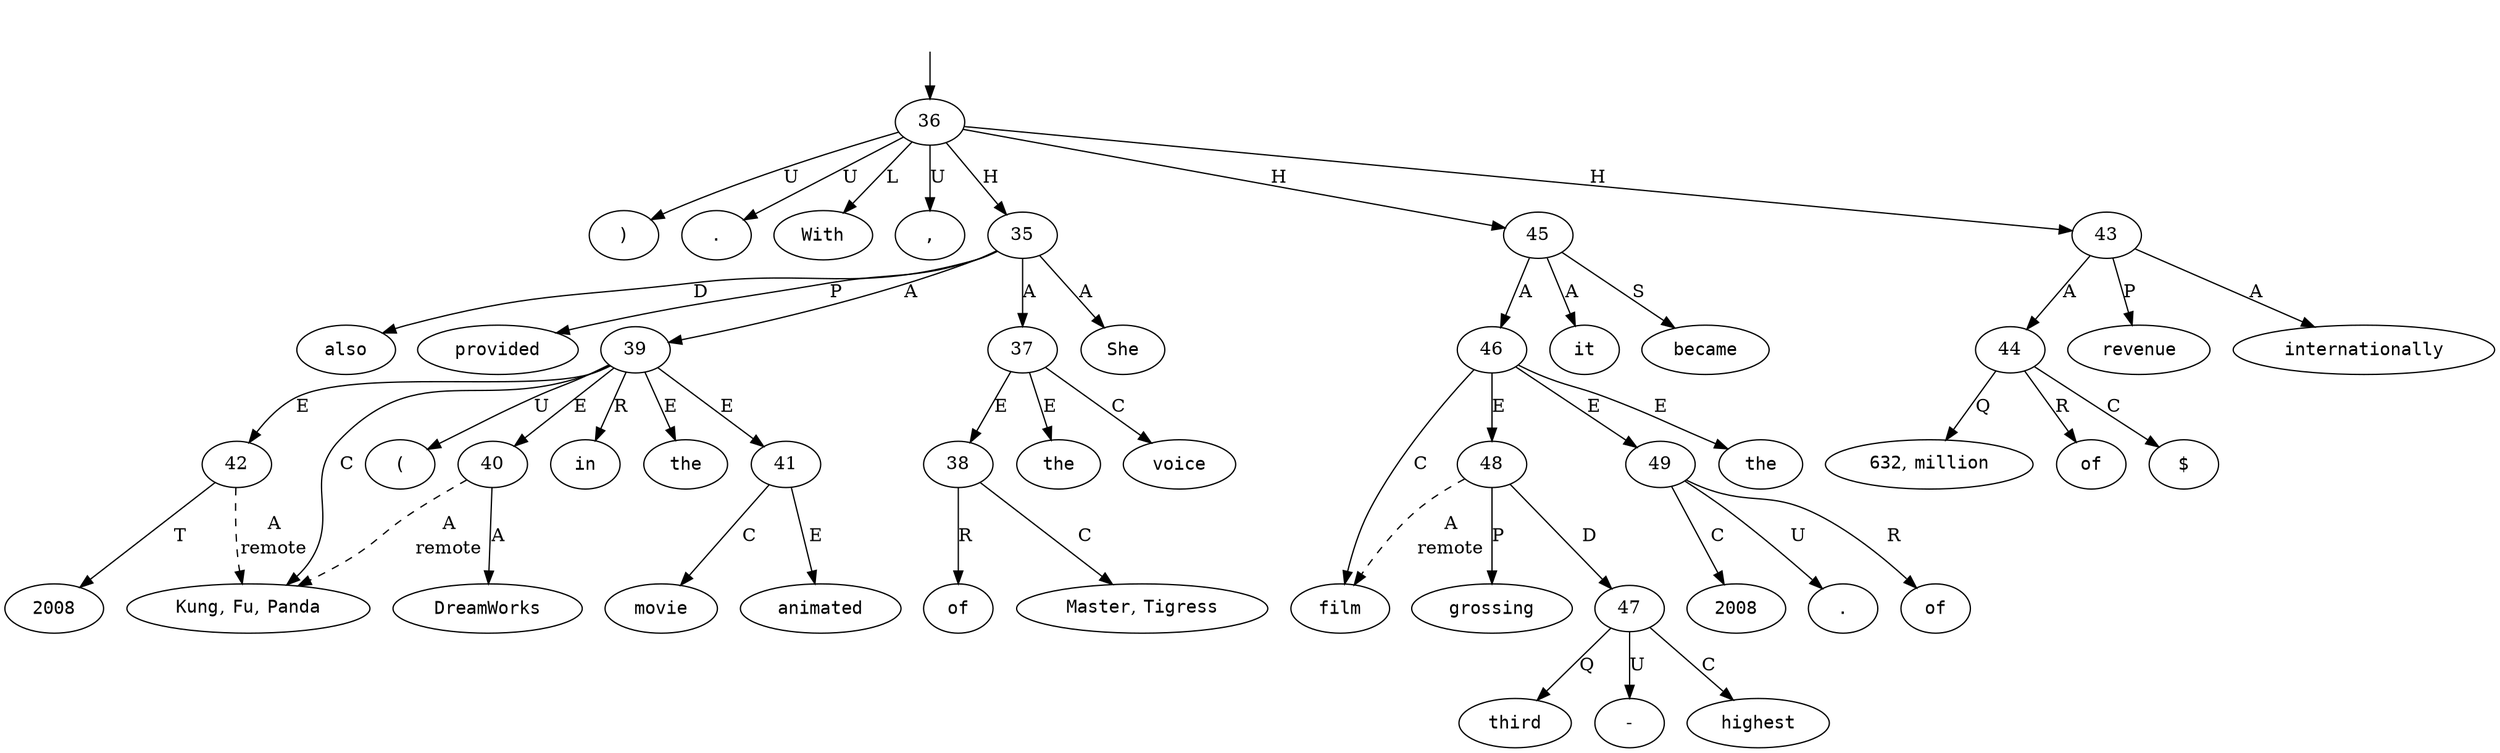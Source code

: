 digraph "729002" {
  top [ style=invis ];
  top -> 36;
  0 [ shape=oval, label=<<table align="center" border="0" cellspacing="0"><tr><td colspan="2"><font face="Courier">She</font></td></tr></table>> ];
  1 [ shape=oval, label=<<table align="center" border="0" cellspacing="0"><tr><td colspan="2"><font face="Courier">also</font></td></tr></table>> ];
  2 [ shape=oval, label=<<table align="center" border="0" cellspacing="0"><tr><td colspan="2"><font face="Courier">provided</font></td></tr></table>> ];
  3 [ shape=oval, label=<<table align="center" border="0" cellspacing="0"><tr><td colspan="2"><font face="Courier">the</font></td></tr></table>> ];
  4 [ shape=oval, label=<<table align="center" border="0" cellspacing="0"><tr><td colspan="2"><font face="Courier">voice</font></td></tr></table>> ];
  5 [ shape=oval, label=<<table align="center" border="0" cellspacing="0"><tr><td colspan="2"><font face="Courier">of</font></td></tr></table>> ];
  6 [ shape=oval, label=<<table align="center" border="0" cellspacing="0"><tr><td colspan="2"><font face="Courier">Master</font>,&nbsp;<font face="Courier">Tigress</font></td></tr></table>> ];
  7 [ shape=oval, label=<<table align="center" border="0" cellspacing="0"><tr><td colspan="2"><font face="Courier">in</font></td></tr></table>> ];
  8 [ shape=oval, label=<<table align="center" border="0" cellspacing="0"><tr><td colspan="2"><font face="Courier">the</font></td></tr></table>> ];
  9 [ shape=oval, label=<<table align="center" border="0" cellspacing="0"><tr><td colspan="2"><font face="Courier">DreamWorks</font></td></tr></table>> ];
  10 [ shape=oval, label=<<table align="center" border="0" cellspacing="0"><tr><td colspan="2"><font face="Courier">animated</font></td></tr></table>> ];
  11 [ shape=oval, label=<<table align="center" border="0" cellspacing="0"><tr><td colspan="2"><font face="Courier">movie</font></td></tr></table>> ];
  12 [ shape=oval, label=<<table align="center" border="0" cellspacing="0"><tr><td colspan="2"><font face="Courier">Kung</font>,&nbsp;<font face="Courier">Fu</font>,&nbsp;<font face="Courier">Panda</font></td></tr></table>> ];
  13 [ shape=oval, label=<<table align="center" border="0" cellspacing="0"><tr><td colspan="2"><font face="Courier">(</font></td></tr></table>> ];
  14 [ shape=oval, label=<<table align="center" border="0" cellspacing="0"><tr><td colspan="2"><font face="Courier">2008</font></td></tr></table>> ];
  15 [ shape=oval, label=<<table align="center" border="0" cellspacing="0"><tr><td colspan="2"><font face="Courier">)</font></td></tr></table>> ];
  16 [ shape=oval, label=<<table align="center" border="0" cellspacing="0"><tr><td colspan="2"><font face="Courier">.</font></td></tr></table>> ];
  17 [ shape=oval, label=<<table align="center" border="0" cellspacing="0"><tr><td colspan="2"><font face="Courier">With</font></td></tr></table>> ];
  18 [ shape=oval, label=<<table align="center" border="0" cellspacing="0"><tr><td colspan="2"><font face="Courier">revenue</font></td></tr></table>> ];
  19 [ shape=oval, label=<<table align="center" border="0" cellspacing="0"><tr><td colspan="2"><font face="Courier">of</font></td></tr></table>> ];
  20 [ shape=oval, label=<<table align="center" border="0" cellspacing="0"><tr><td colspan="2"><font face="Courier">$</font></td></tr></table>> ];
  21 [ shape=oval, label=<<table align="center" border="0" cellspacing="0"><tr><td colspan="2"><font face="Courier">632</font>,&nbsp;<font face="Courier">million</font></td></tr></table>> ];
  22 [ shape=oval, label=<<table align="center" border="0" cellspacing="0"><tr><td colspan="2"><font face="Courier">internationally</font></td></tr></table>> ];
  23 [ shape=oval, label=<<table align="center" border="0" cellspacing="0"><tr><td colspan="2"><font face="Courier">,</font></td></tr></table>> ];
  24 [ shape=oval, label=<<table align="center" border="0" cellspacing="0"><tr><td colspan="2"><font face="Courier">it</font></td></tr></table>> ];
  25 [ shape=oval, label=<<table align="center" border="0" cellspacing="0"><tr><td colspan="2"><font face="Courier">became</font></td></tr></table>> ];
  26 [ shape=oval, label=<<table align="center" border="0" cellspacing="0"><tr><td colspan="2"><font face="Courier">the</font></td></tr></table>> ];
  27 [ shape=oval, label=<<table align="center" border="0" cellspacing="0"><tr><td colspan="2"><font face="Courier">third</font></td></tr></table>> ];
  28 [ shape=oval, label=<<table align="center" border="0" cellspacing="0"><tr><td colspan="2"><font face="Courier">-</font></td></tr></table>> ];
  29 [ shape=oval, label=<<table align="center" border="0" cellspacing="0"><tr><td colspan="2"><font face="Courier">highest</font></td></tr></table>> ];
  30 [ shape=oval, label=<<table align="center" border="0" cellspacing="0"><tr><td colspan="2"><font face="Courier">grossing</font></td></tr></table>> ];
  31 [ shape=oval, label=<<table align="center" border="0" cellspacing="0"><tr><td colspan="2"><font face="Courier">film</font></td></tr></table>> ];
  32 [ shape=oval, label=<<table align="center" border="0" cellspacing="0"><tr><td colspan="2"><font face="Courier">of</font></td></tr></table>> ];
  33 [ shape=oval, label=<<table align="center" border="0" cellspacing="0"><tr><td colspan="2"><font face="Courier">2008</font></td></tr></table>> ];
  34 [ shape=oval, label=<<table align="center" border="0" cellspacing="0"><tr><td colspan="2"><font face="Courier">.</font></td></tr></table>> ];
  35 -> 0 [ label="A" ];
  35 -> 39 [ label="A" ];
  35 -> 37 [ label="A" ];
  35 -> 2 [ label="P" ];
  35 -> 1 [ label="D" ];
  36 -> 17 [ label="L" ];
  36 -> 23 [ label="U" ];
  36 -> 45 [ label="H" ];
  36 -> 35 [ label="H" ];
  36 -> 15 [ label="U" ];
  36 -> 16 [ label="U" ];
  36 -> 43 [ label="H" ];
  37 -> 3 [ label="E" ];
  37 -> 38 [ label="E" ];
  37 -> 4 [ label="C" ];
  38 -> 5 [ label="R" ];
  38 -> 6 [ label="C" ];
  39 -> 42 [ label="E" ];
  39 -> 41 [ label="E" ];
  39 -> 40 [ label="E" ];
  39 -> 8 [ label="E" ];
  39 -> 12 [ label="C" ];
  39 -> 7 [ label="R" ];
  39 -> 13 [ label="U" ];
  40 -> 12 [ label=<<table align="center" border="0" cellspacing="0"><tr><td colspan="1">A</td></tr><tr><td>remote</td></tr></table>>, style=dashed ];
  40 -> 9 [ label="A" ];
  41 -> 11 [ label="C" ];
  41 -> 10 [ label="E" ];
  42 -> 12 [ label=<<table align="center" border="0" cellspacing="0"><tr><td colspan="1">A</td></tr><tr><td>remote</td></tr></table>>, style=dashed ];
  42 -> 14 [ label="T" ];
  43 -> 18 [ label="P" ];
  43 -> 44 [ label="A" ];
  43 -> 22 [ label="A" ];
  44 -> 21 [ label="Q" ];
  44 -> 19 [ label="R" ];
  44 -> 20 [ label="C" ];
  45 -> 25 [ label="S" ];
  45 -> 46 [ label="A" ];
  45 -> 24 [ label="A" ];
  46 -> 31 [ label="C" ];
  46 -> 49 [ label="E" ];
  46 -> 48 [ label="E" ];
  46 -> 26 [ label="E" ];
  47 -> 28 [ label="U" ];
  47 -> 27 [ label="Q" ];
  47 -> 29 [ label="C" ];
  48 -> 47 [ label="D" ];
  48 -> 30 [ label="P" ];
  48 -> 31 [ label=<<table align="center" border="0" cellspacing="0"><tr><td colspan="1">A</td></tr><tr><td>remote</td></tr></table>>, style=dashed ];
  49 -> 33 [ label="C" ];
  49 -> 34 [ label="U" ];
  49 -> 32 [ label="R" ];
}

